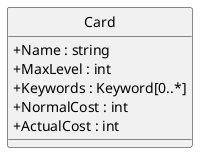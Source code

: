 ﻿@startuml
'Les champs publics commençant par une majuscule sont des propriétés

hide circle
skinparam classAttributeIconSize 0

class Card {
+ Name : string
+ MaxLevel : int
+ Keywords : Keyword[0..*]
+ NormalCost : int
+ ActualCost : int
}

@enduml